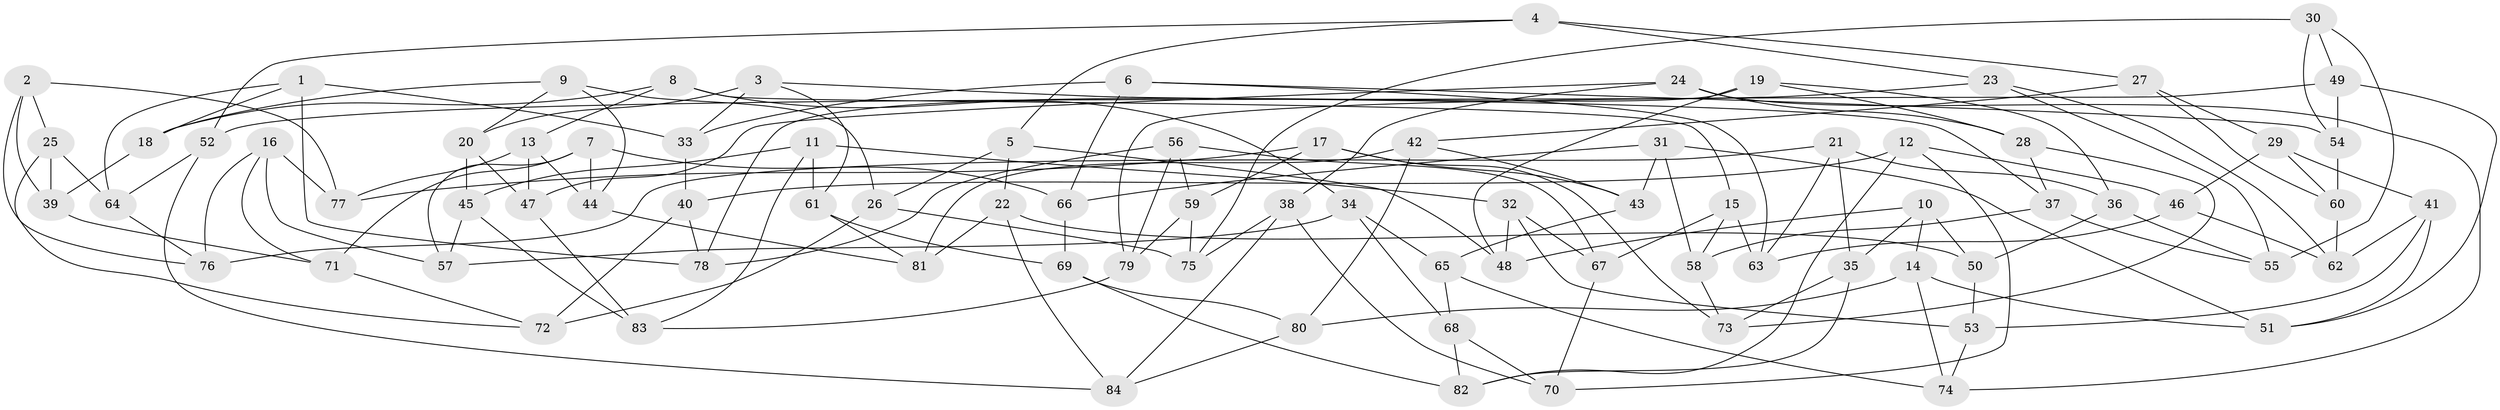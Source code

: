 // Generated by graph-tools (version 1.1) at 2025/59/03/09/25 04:59:06]
// undirected, 84 vertices, 168 edges
graph export_dot {
graph [start="1"]
  node [color=gray90,style=filled];
  1;
  2;
  3;
  4;
  5;
  6;
  7;
  8;
  9;
  10;
  11;
  12;
  13;
  14;
  15;
  16;
  17;
  18;
  19;
  20;
  21;
  22;
  23;
  24;
  25;
  26;
  27;
  28;
  29;
  30;
  31;
  32;
  33;
  34;
  35;
  36;
  37;
  38;
  39;
  40;
  41;
  42;
  43;
  44;
  45;
  46;
  47;
  48;
  49;
  50;
  51;
  52;
  53;
  54;
  55;
  56;
  57;
  58;
  59;
  60;
  61;
  62;
  63;
  64;
  65;
  66;
  67;
  68;
  69;
  70;
  71;
  72;
  73;
  74;
  75;
  76;
  77;
  78;
  79;
  80;
  81;
  82;
  83;
  84;
  1 -- 78;
  1 -- 33;
  1 -- 64;
  1 -- 18;
  2 -- 25;
  2 -- 39;
  2 -- 77;
  2 -- 76;
  3 -- 37;
  3 -- 61;
  3 -- 20;
  3 -- 33;
  4 -- 5;
  4 -- 52;
  4 -- 23;
  4 -- 27;
  5 -- 48;
  5 -- 26;
  5 -- 22;
  6 -- 66;
  6 -- 63;
  6 -- 33;
  6 -- 54;
  7 -- 66;
  7 -- 44;
  7 -- 57;
  7 -- 71;
  8 -- 34;
  8 -- 13;
  8 -- 15;
  8 -- 18;
  9 -- 26;
  9 -- 44;
  9 -- 18;
  9 -- 20;
  10 -- 50;
  10 -- 35;
  10 -- 14;
  10 -- 48;
  11 -- 32;
  11 -- 61;
  11 -- 83;
  11 -- 45;
  12 -- 40;
  12 -- 70;
  12 -- 82;
  12 -- 46;
  13 -- 77;
  13 -- 44;
  13 -- 47;
  14 -- 51;
  14 -- 80;
  14 -- 74;
  15 -- 58;
  15 -- 67;
  15 -- 63;
  16 -- 77;
  16 -- 57;
  16 -- 76;
  16 -- 71;
  17 -- 77;
  17 -- 73;
  17 -- 43;
  17 -- 59;
  18 -- 39;
  19 -- 78;
  19 -- 28;
  19 -- 36;
  19 -- 48;
  20 -- 47;
  20 -- 45;
  21 -- 63;
  21 -- 36;
  21 -- 35;
  21 -- 76;
  22 -- 81;
  22 -- 84;
  22 -- 50;
  23 -- 52;
  23 -- 55;
  23 -- 62;
  24 -- 28;
  24 -- 38;
  24 -- 47;
  24 -- 74;
  25 -- 64;
  25 -- 39;
  25 -- 72;
  26 -- 75;
  26 -- 72;
  27 -- 29;
  27 -- 42;
  27 -- 60;
  28 -- 37;
  28 -- 73;
  29 -- 41;
  29 -- 60;
  29 -- 46;
  30 -- 75;
  30 -- 54;
  30 -- 49;
  30 -- 55;
  31 -- 66;
  31 -- 58;
  31 -- 43;
  31 -- 51;
  32 -- 67;
  32 -- 48;
  32 -- 53;
  33 -- 40;
  34 -- 65;
  34 -- 57;
  34 -- 68;
  35 -- 82;
  35 -- 73;
  36 -- 55;
  36 -- 50;
  37 -- 58;
  37 -- 55;
  38 -- 70;
  38 -- 84;
  38 -- 75;
  39 -- 71;
  40 -- 72;
  40 -- 78;
  41 -- 51;
  41 -- 62;
  41 -- 53;
  42 -- 80;
  42 -- 81;
  42 -- 43;
  43 -- 65;
  44 -- 81;
  45 -- 83;
  45 -- 57;
  46 -- 63;
  46 -- 62;
  47 -- 83;
  49 -- 51;
  49 -- 54;
  49 -- 79;
  50 -- 53;
  52 -- 84;
  52 -- 64;
  53 -- 74;
  54 -- 60;
  56 -- 59;
  56 -- 67;
  56 -- 79;
  56 -- 78;
  58 -- 73;
  59 -- 79;
  59 -- 75;
  60 -- 62;
  61 -- 69;
  61 -- 81;
  64 -- 76;
  65 -- 74;
  65 -- 68;
  66 -- 69;
  67 -- 70;
  68 -- 70;
  68 -- 82;
  69 -- 80;
  69 -- 82;
  71 -- 72;
  79 -- 83;
  80 -- 84;
}
